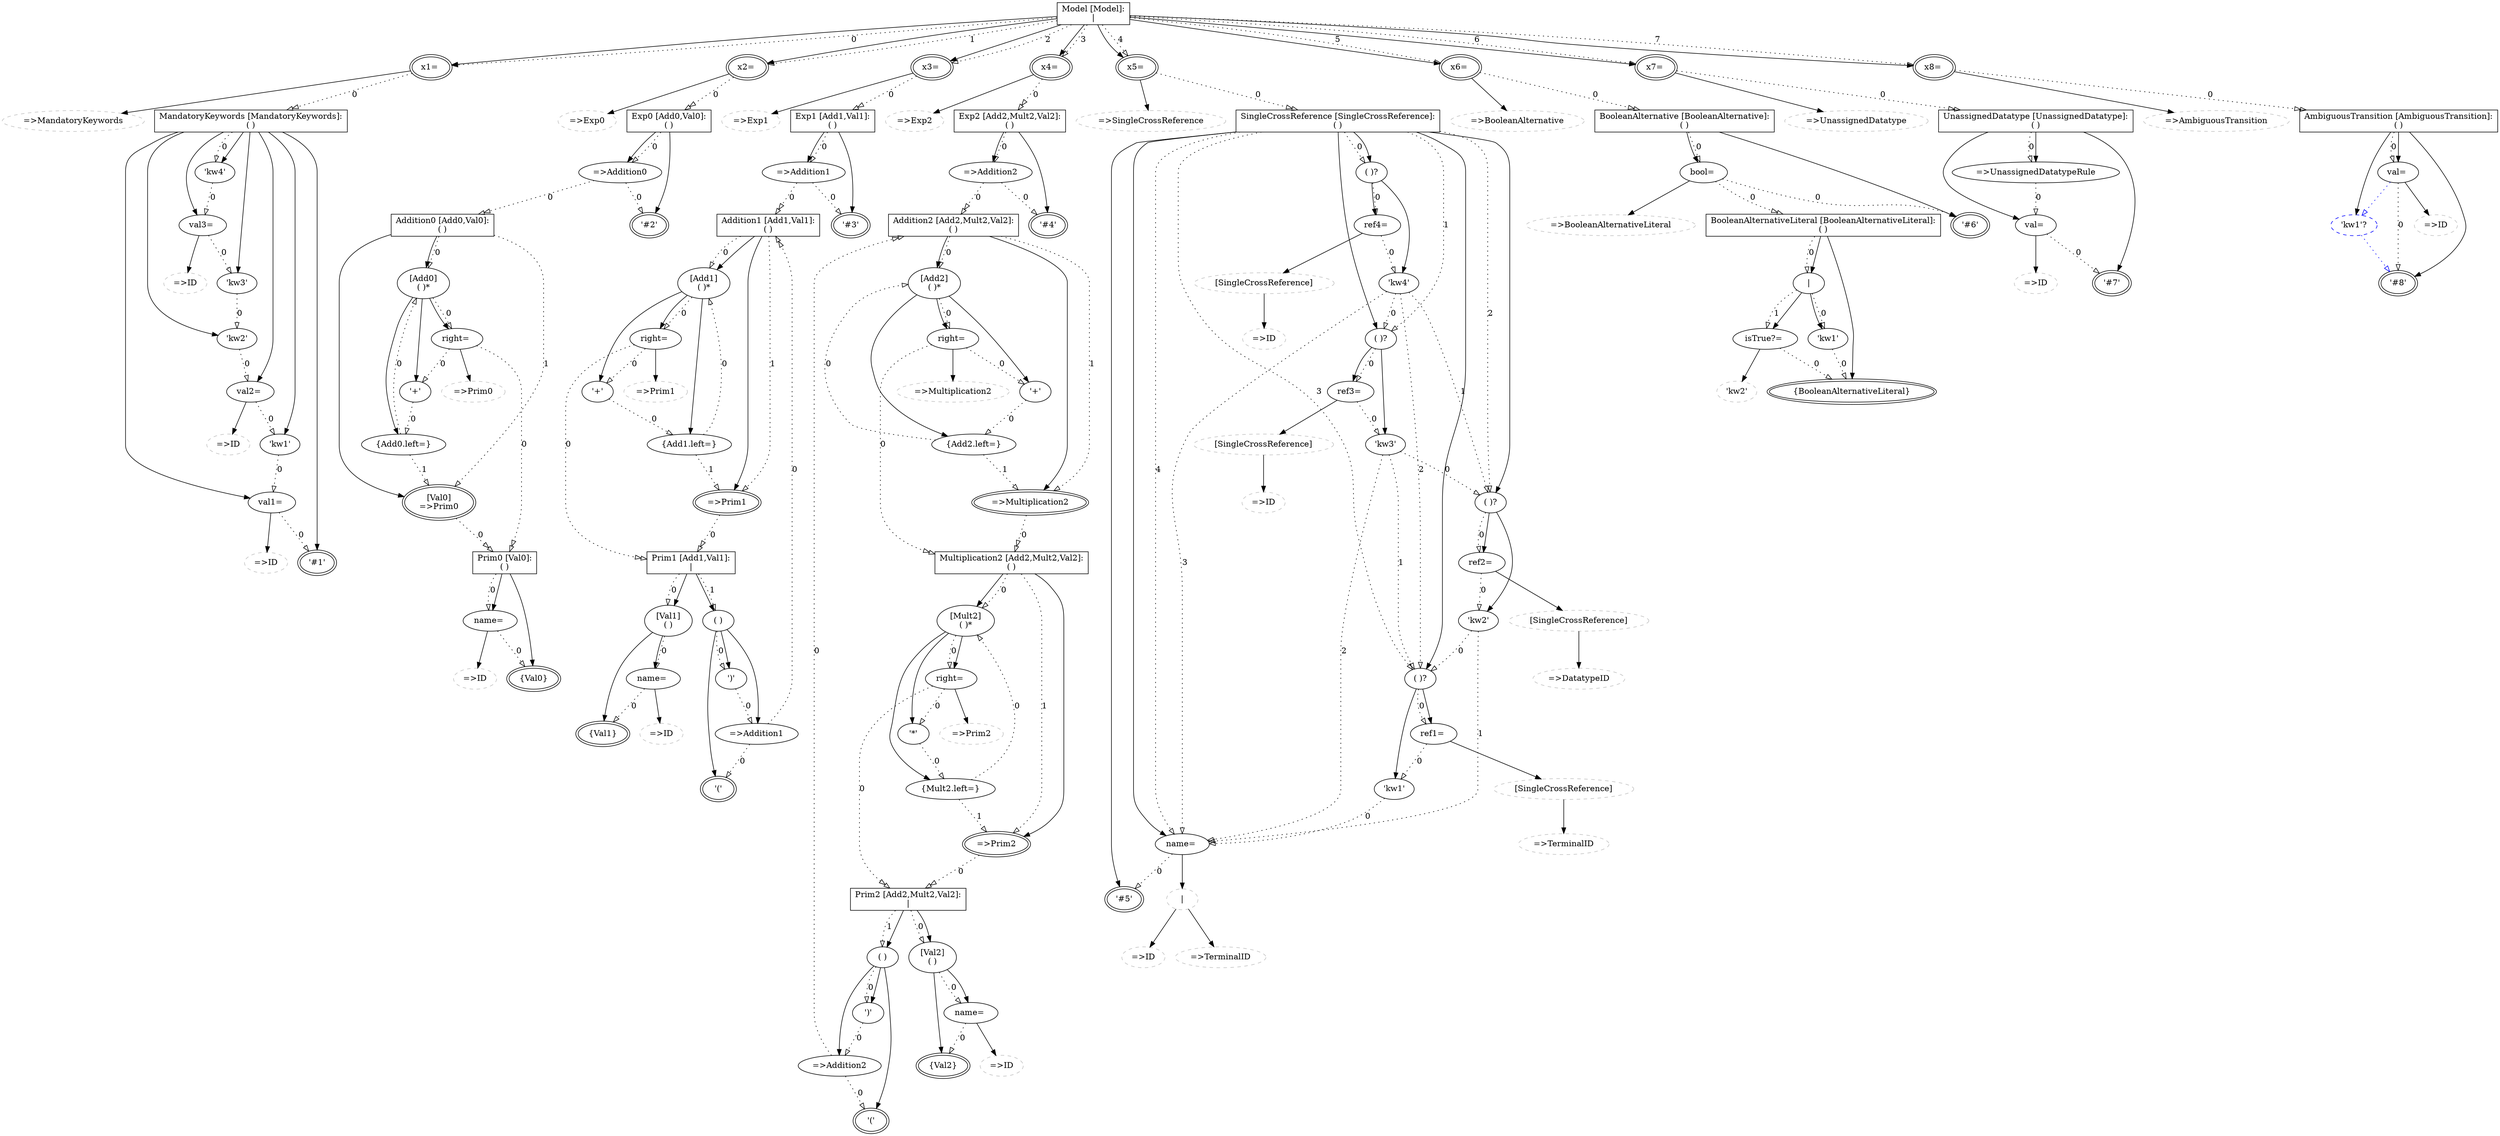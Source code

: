 ## This is a Graphviz .dot file (http://www.graphviz.org/)
## You can use the command 'dot -Tpdf this.dot > out.pdf' to render it.
digraph G {
alternatives3589220 [shape=record,label="Model \[Model\]:\n\|"];
assignment15170749 [label="x1= ",peripheries=2];
rulecall8827256 [color=grey,label="=\>MandatoryKeywords",style=dashed];
assignment11437251 [label="x2= ",peripheries=2];
rulecall2872672 [color=grey,label="=\>Exp0",style=dashed];
assignment9322206 [label="x3= ",peripheries=2];
rulecall8924287 [color=grey,label="=\>Exp1",style=dashed];
assignment12685124 [label="x4= ",peripheries=2];
rulecall6432674 [color=grey,label="=\>Exp2",style=dashed];
assignment10801757 [label="x5= ",peripheries=2];
rulecall1511490 [color=grey,label="=\>SingleCrossReference",style=dashed];
assignment15667963 [label="x6= ",peripheries=2];
rulecall15590452 [color=grey,label="=\>BooleanAlternative",style=dashed];
assignment13058728 [label="x7= ",peripheries=2];
rulecall12897400 [color=grey,label="=\>UnassignedDatatype",style=dashed];
assignment15293545 [label="x8= ",peripheries=2];
rulecall57019 [color=grey,label="=\>AmbiguousTransition",style=dashed];
group9930886 [shape=record,label="MandatoryKeywords \[MandatoryKeywords\]:\n( )"];
keyword8662220 [label="'#1'",peripheries=2];
assignment6801935 [label="val1= "];
rulecall15548839 [color=grey,label="=\>ID",style=dashed];
keyword10035597 [label="'kw1'"];
assignment185298 [label="val2= "];
rulecall7429444 [color=grey,label="=\>ID",style=dashed];
keyword6935600 [label="'kw2'"];
keyword15324277 [label="'kw3'"];
assignment10528900 [label="val3= "];
rulecall10637287 [color=grey,label="=\>ID",style=dashed];
keyword8082418 [label="'kw4'"];
group12868501 [shape=record,label="Exp0 \[Add0,Val0\]:\n( )"];
keyword5806658 [label="'#2'",peripheries=2];
rulecall12961024 [label="=\>Addition0"];
group16224087 [shape=record,label="Addition0 \[Add0,Val0\]:\n( )"];
rulecall573813 [label="\[Val0\]\n=\>Prim0",peripheries=2];
group14926670 [label="\[Add0\]\n( )*"];
action2416519 [label="{Add0.left=}"];
keyword2847977 [label="'+'"];
assignment13576596 [label="right= "];
rulecall200176 [color=grey,label="=\>Prim0",style=dashed];
group568888 [shape=record,label="Prim0 \[Val0\]:\n( )"];
action15081260 [label="{Val0}",peripheries=2];
assignment12440551 [label="name= "];
rulecall13958232 [color=grey,label="=\>ID",style=dashed];
group571659 [shape=record,label="Exp1 \[Add1,Val1\]:\n( )"];
keyword11315901 [label="'#3'",peripheries=2];
rulecall2189042 [label="=\>Addition1"];
group16607330 [shape=record,label="Addition1 \[Add1,Val1\]:\n( )"];
rulecall15577216 [label="=\>Prim1",peripheries=2];
group13635841 [label="\[Add1\]\n( )*"];
action5747181 [label="{Add1.left=}"];
keyword815536 [label="'+'"];
assignment6448579 [label="right= "];
rulecall10865094 [color=grey,label="=\>Prim1",style=dashed];
alternatives16511079 [shape=record,label="Prim1 \[Add1,Val1\]:\n\|"];
group6565372 [label="\[Val1\]\n( )"];
action469178 [label="{Val1}",peripheries=2];
assignment16474062 [label="name= "];
rulecall14599898 [color=grey,label="=\>ID",style=dashed];
group186412 [label="( )"];
keyword12469167 [label="'('",peripheries=2];
rulecall13712304 [label="=\>Addition1"];
keyword5097021 [label="')'"];
group1182584 [shape=record,label="Exp2 \[Add2,Mult2,Val2\]:\n( )"];
keyword11479734 [label="'#4'",peripheries=2];
rulecall1584275 [label="=\>Addition2"];
group1908053 [shape=record,label="Addition2 \[Add2,Mult2,Val2\]:\n( )"];
rulecall1479568 [label="=\>Multiplication2",peripheries=2];
group7402766 [label="\[Add2\]\n( )*"];
action15205102 [label="{Add2.left=}"];
keyword15239852 [label="'+'"];
assignment1598603 [label="right= "];
rulecall6026391 [color=grey,label="=\>Multiplication2",style=dashed];
group15215328 [shape=record,label="Multiplication2 \[Add2,Mult2,Val2\]:\n( )"];
rulecall3280506 [label="=\>Prim2",peripheries=2];
group5693906 [label="\[Mult2\]\n( )*"];
action5739168 [label="{Mult2.left=}"];
keyword247576 [label="'*'"];
assignment5990634 [label="right= "];
rulecall11363186 [color=grey,label="=\>Prim2",style=dashed];
alternatives268669 [shape=record,label="Prim2 \[Add2,Mult2,Val2\]:\n\|"];
group2456134 [label="\[Val2\]\n( )"];
action8295554 [label="{Val2}",peripheries=2];
assignment72123 [label="name= "];
rulecall5548085 [color=grey,label="=\>ID",style=dashed];
group4721555 [label="( )"];
keyword15737133 [label="'('",peripheries=2];
rulecall15685830 [label="=\>Addition2"];
keyword1194981 [label="')'"];
group11302741 [shape=record,label="SingleCrossReference \[SingleCrossReference\]:\n( )"];
keyword13544411 [label="'#5'",peripheries=2];
assignment8617586 [label="name= "];
alternatives7654478 [color=grey,label="\|",style=dashed];
rulecall2915033 [color=grey,label="=\>TerminalID",style=dashed];
rulecall3497337 [color=grey,label="=\>ID",style=dashed];
group1127790 [label="( )?"];
keyword13291381 [label="'kw1'"];
assignment14840113 [label="ref1= "];
crossreference16399877 [color=grey,label="\[SingleCrossReference\]",style=dashed];
rulecall9160590 [color=grey,label="=\>TerminalID",style=dashed];
group1586133 [label="( )?"];
keyword15924112 [label="'kw2'"];
assignment7702401 [label="ref2= "];
crossreference6414532 [color=grey,label="\[SingleCrossReference\]",style=dashed];
rulecall14311508 [color=grey,label="=\>DatatypeID",style=dashed];
group3723992 [label="( )?"];
keyword10129710 [label="'kw3'"];
assignment1265384 [label="ref3= "];
crossreference11634751 [color=grey,label="\[SingleCrossReference\]",style=dashed];
rulecall2166653 [color=grey,label="=\>ID",style=dashed];
group5116903 [label="( )?"];
keyword16561356 [label="'kw4'"];
assignment10582134 [label="ref4= "];
crossreference12708799 [color=grey,label="\[SingleCrossReference\]",style=dashed];
rulecall8384045 [color=grey,label="=\>ID",style=dashed];
group4352173 [shape=record,label="BooleanAlternative \[BooleanAlternative\]:\n( )"];
keyword15101281 [label="'#6'",peripheries=2];
assignment9589607 [label="bool= "];
rulecall2177902 [color=grey,label="=\>BooleanAlternativeLiteral",style=dashed];
group1522387 [shape=record,label="BooleanAlternativeLiteral \[BooleanAlternativeLiteral\]:\n( )"];
action1515081 [label="{BooleanAlternativeLiteral}",peripheries=2];
alternatives12943362 [label="\|"];
keyword5711639 [label="'kw1'"];
assignment11935873 [label="isTrue?= "];
keyword13069365 [color=grey,label="'kw2'",style=dashed];
group9508936 [shape=record,label="UnassignedDatatype \[UnassignedDatatype\]:\n( )"];
keyword13715005 [label="'#7'",peripheries=2];
assignment13373796 [label="val= "];
rulecall4975776 [color=grey,label="=\>ID",style=dashed];
rulecall10232837 [label="=\>UnassignedDatatypeRule"];
group16213827 [shape=record,label="AmbiguousTransition \[AmbiguousTransition\]:\n( )"];
keyword10264263 [label="'#8'",peripheries=2];
keyword8134459 [color=blue,label="'kw1'?",style=dashed];
assignment14170823 [label="val= "];
rulecall2027525 [color=grey,label="=\>ID",style=dashed];
assignment15170749->rulecall8827256 [];
assignment15170749->group9930886 [label=0,style=dotted,arrowhead=onormalonormal];
alternatives3589220->assignment15170749 [];
assignment11437251->rulecall2872672 [];
assignment11437251->group12868501 [label=0,style=dotted,arrowhead=onormalonormal];
alternatives3589220->assignment11437251 [];
assignment9322206->rulecall8924287 [];
assignment9322206->group571659 [label=0,style=dotted,arrowhead=onormalonormal];
alternatives3589220->assignment9322206 [];
assignment12685124->rulecall6432674 [];
assignment12685124->group1182584 [label=0,style=dotted,arrowhead=onormalonormal];
alternatives3589220->assignment12685124 [];
assignment10801757->rulecall1511490 [];
assignment10801757->group11302741 [label=0,style=dotted,arrowhead=onormalonormal];
alternatives3589220->assignment10801757 [];
assignment15667963->rulecall15590452 [];
assignment15667963->group4352173 [label=0,style=dotted,arrowhead=onormalonormal];
alternatives3589220->assignment15667963 [];
assignment13058728->rulecall12897400 [];
assignment13058728->group9508936 [label=0,style=dotted,arrowhead=onormalonormal];
alternatives3589220->assignment13058728 [];
assignment15293545->rulecall57019 [];
assignment15293545->group16213827 [label=0,style=dotted,arrowhead=onormalonormal];
alternatives3589220->assignment15293545 [];
alternatives3589220->assignment15170749 [label=0,style=dotted,arrowhead=onormal];
alternatives3589220->assignment11437251 [label=1,style=dotted,arrowhead=onormal];
alternatives3589220->assignment9322206 [label=2,style=dotted,arrowhead=onormal];
alternatives3589220->assignment12685124 [label=3,style=dotted,arrowhead=onormal];
alternatives3589220->assignment10801757 [label=4,style=dotted,arrowhead=onormal];
alternatives3589220->assignment15667963 [label=5,style=dotted,arrowhead=onormal];
alternatives3589220->assignment13058728 [label=6,style=dotted,arrowhead=onormal];
alternatives3589220->assignment15293545 [label=7,style=dotted,arrowhead=onormal];
group9930886->keyword8662220 [];
assignment6801935->rulecall15548839 [];
assignment6801935->keyword8662220 [label=0,style=dotted,arrowhead=onormal];
group9930886->assignment6801935 [];
keyword10035597->assignment6801935 [label=0,style=dotted,arrowhead=onormal];
group9930886->keyword10035597 [];
assignment185298->rulecall7429444 [];
assignment185298->keyword10035597 [label=0,style=dotted,arrowhead=onormal];
group9930886->assignment185298 [];
keyword6935600->assignment185298 [label=0,style=dotted,arrowhead=onormal];
group9930886->keyword6935600 [];
keyword15324277->keyword6935600 [label=0,style=dotted,arrowhead=onormal];
group9930886->keyword15324277 [];
assignment10528900->rulecall10637287 [];
assignment10528900->keyword15324277 [label=0,style=dotted,arrowhead=onormal];
group9930886->assignment10528900 [];
keyword8082418->assignment10528900 [label=0,style=dotted,arrowhead=onormal];
group9930886->keyword8082418 [];
group9930886->keyword8082418 [label=0,style=dotted,arrowhead=onormal];
group12868501->keyword5806658 [];
rulecall12961024->group16224087 [label=0,style=dotted,arrowhead=onormalonormal];
rulecall12961024->keyword5806658 [arrowtail=odot,label=0,style=dotted,arrowhead=onormal];
group12868501->rulecall12961024 [];
group12868501->rulecall12961024 [label=0,style=dotted,arrowhead=onormal];
rulecall573813->group568888 [label=0,style=dotted,arrowhead=onormalonormal];
group16224087->rulecall573813 [];
action2416519->group14926670 [label=0,style=dotted,arrowhead=onormal];
action2416519->rulecall573813 [label=1,style=dotted,arrowhead=onormal];
group14926670->action2416519 [];
keyword2847977->action2416519 [label=0,style=dotted,arrowhead=onormal];
group14926670->keyword2847977 [];
assignment13576596->rulecall200176 [];
assignment13576596->group568888 [label=0,style=dotted,arrowhead=onormalonormal];
assignment13576596->keyword2847977 [arrowtail=odot,label=0,style=dotted,arrowhead=onormal];
group14926670->assignment13576596 [];
group14926670->assignment13576596 [label=0,style=dotted,arrowhead=onormal];
group16224087->group14926670 [];
group16224087->group14926670 [label=0,style=dotted,arrowhead=onormal];
group16224087->rulecall573813 [label=1,style=dotted,arrowhead=onormal];
group568888->action15081260 [];
assignment12440551->rulecall13958232 [];
assignment12440551->action15081260 [label=0,style=dotted,arrowhead=onormal];
group568888->assignment12440551 [];
group568888->assignment12440551 [label=0,style=dotted,arrowhead=onormal];
group571659->keyword11315901 [];
rulecall2189042->group16607330 [label=0,style=dotted,arrowhead=onormalonormal];
rulecall2189042->keyword11315901 [arrowtail=odot,label=0,style=dotted,arrowhead=onormal];
group571659->rulecall2189042 [];
group571659->rulecall2189042 [label=0,style=dotted,arrowhead=onormal];
rulecall15577216->alternatives16511079 [label=0,style=dotted,arrowhead=onormalonormal];
group16607330->rulecall15577216 [];
action5747181->group13635841 [label=0,style=dotted,arrowhead=onormal];
action5747181->rulecall15577216 [label=1,style=dotted,arrowhead=onormal];
group13635841->action5747181 [];
keyword815536->action5747181 [label=0,style=dotted,arrowhead=onormal];
group13635841->keyword815536 [];
assignment6448579->rulecall10865094 [];
assignment6448579->alternatives16511079 [label=0,style=dotted,arrowhead=onormalonormal];
assignment6448579->keyword815536 [arrowtail=odot,label=0,style=dotted,arrowhead=onormal];
group13635841->assignment6448579 [];
group13635841->assignment6448579 [label=0,style=dotted,arrowhead=onormal];
group16607330->group13635841 [];
group16607330->group13635841 [label=0,style=dotted,arrowhead=onormal];
group16607330->rulecall15577216 [label=1,style=dotted,arrowhead=onormal];
group6565372->action469178 [];
assignment16474062->rulecall14599898 [];
assignment16474062->action469178 [label=0,style=dotted,arrowhead=onormal];
group6565372->assignment16474062 [];
group6565372->assignment16474062 [label=0,style=dotted,arrowhead=onormal];
alternatives16511079->group6565372 [];
group186412->keyword12469167 [];
rulecall13712304->group16607330 [label=0,style=dotted,arrowhead=onormalonormal];
rulecall13712304->keyword12469167 [arrowtail=odot,label=0,style=dotted,arrowhead=onormal];
group186412->rulecall13712304 [];
keyword5097021->rulecall13712304 [label=0,style=dotted,arrowhead=onormal];
group186412->keyword5097021 [];
group186412->keyword5097021 [label=0,style=dotted,arrowhead=onormal];
alternatives16511079->group186412 [];
alternatives16511079->group6565372 [label=0,style=dotted,arrowhead=onormal];
alternatives16511079->group186412 [label=1,style=dotted,arrowhead=onormal];
group1182584->keyword11479734 [];
rulecall1584275->group1908053 [label=0,style=dotted,arrowhead=onormalonormal];
rulecall1584275->keyword11479734 [arrowtail=odot,label=0,style=dotted,arrowhead=onormal];
group1182584->rulecall1584275 [];
group1182584->rulecall1584275 [label=0,style=dotted,arrowhead=onormal];
rulecall1479568->group15215328 [label=0,style=dotted,arrowhead=onormalonormal];
group1908053->rulecall1479568 [];
action15205102->group7402766 [label=0,style=dotted,arrowhead=onormal];
action15205102->rulecall1479568 [label=1,style=dotted,arrowhead=onormal];
group7402766->action15205102 [];
keyword15239852->action15205102 [label=0,style=dotted,arrowhead=onormal];
group7402766->keyword15239852 [];
assignment1598603->rulecall6026391 [];
assignment1598603->group15215328 [label=0,style=dotted,arrowhead=onormalonormal];
assignment1598603->keyword15239852 [arrowtail=odot,label=0,style=dotted,arrowhead=onormal];
group7402766->assignment1598603 [];
group7402766->assignment1598603 [label=0,style=dotted,arrowhead=onormal];
group1908053->group7402766 [];
group1908053->group7402766 [label=0,style=dotted,arrowhead=onormal];
group1908053->rulecall1479568 [label=1,style=dotted,arrowhead=onormal];
rulecall3280506->alternatives268669 [label=0,style=dotted,arrowhead=onormalonormal];
group15215328->rulecall3280506 [];
action5739168->group5693906 [label=0,style=dotted,arrowhead=onormal];
action5739168->rulecall3280506 [label=1,style=dotted,arrowhead=onormal];
group5693906->action5739168 [];
keyword247576->action5739168 [label=0,style=dotted,arrowhead=onormal];
group5693906->keyword247576 [];
assignment5990634->rulecall11363186 [];
assignment5990634->alternatives268669 [label=0,style=dotted,arrowhead=onormalonormal];
assignment5990634->keyword247576 [arrowtail=odot,label=0,style=dotted,arrowhead=onormal];
group5693906->assignment5990634 [];
group5693906->assignment5990634 [label=0,style=dotted,arrowhead=onormal];
group15215328->group5693906 [];
group15215328->group5693906 [label=0,style=dotted,arrowhead=onormal];
group15215328->rulecall3280506 [label=1,style=dotted,arrowhead=onormal];
group2456134->action8295554 [];
assignment72123->rulecall5548085 [];
assignment72123->action8295554 [label=0,style=dotted,arrowhead=onormal];
group2456134->assignment72123 [];
group2456134->assignment72123 [label=0,style=dotted,arrowhead=onormal];
alternatives268669->group2456134 [];
group4721555->keyword15737133 [];
rulecall15685830->group1908053 [label=0,style=dotted,arrowhead=onormalonormal];
rulecall15685830->keyword15737133 [arrowtail=odot,label=0,style=dotted,arrowhead=onormal];
group4721555->rulecall15685830 [];
keyword1194981->rulecall15685830 [label=0,style=dotted,arrowhead=onormal];
group4721555->keyword1194981 [];
group4721555->keyword1194981 [label=0,style=dotted,arrowhead=onormal];
alternatives268669->group4721555 [];
alternatives268669->group2456134 [label=0,style=dotted,arrowhead=onormal];
alternatives268669->group4721555 [label=1,style=dotted,arrowhead=onormal];
group11302741->keyword13544411 [];
alternatives7654478->rulecall2915033 [];
alternatives7654478->rulecall3497337 [];
assignment8617586->alternatives7654478 [];
assignment8617586->keyword13544411 [label=0,style=dotted,arrowhead=onormal];
group11302741->assignment8617586 [];
keyword13291381->assignment8617586 [label=0,style=dotted,arrowhead=onormal];
group1127790->keyword13291381 [];
crossreference16399877->rulecall9160590 [];
assignment14840113->crossreference16399877 [];
assignment14840113->keyword13291381 [label=0,style=dotted,arrowhead=onormal];
group1127790->assignment14840113 [];
group1127790->assignment14840113 [label=0,style=dotted,arrowhead=onormal];
group11302741->group1127790 [];
keyword15924112->group1127790 [label=0,style=dotted,arrowhead=onormal];
keyword15924112->assignment8617586 [label=1,style=dotted,arrowhead=onormal];
group1586133->keyword15924112 [];
crossreference6414532->rulecall14311508 [];
assignment7702401->crossreference6414532 [];
assignment7702401->keyword15924112 [label=0,style=dotted,arrowhead=onormal];
group1586133->assignment7702401 [];
group1586133->assignment7702401 [label=0,style=dotted,arrowhead=onormal];
group11302741->group1586133 [];
keyword10129710->group1586133 [label=0,style=dotted,arrowhead=onormal];
keyword10129710->group1127790 [label=1,style=dotted,arrowhead=onormal];
keyword10129710->assignment8617586 [label=2,style=dotted,arrowhead=onormal];
group3723992->keyword10129710 [];
crossreference11634751->rulecall2166653 [];
assignment1265384->crossreference11634751 [];
assignment1265384->keyword10129710 [label=0,style=dotted,arrowhead=onormal];
group3723992->assignment1265384 [];
group3723992->assignment1265384 [label=0,style=dotted,arrowhead=onormal];
group11302741->group3723992 [];
keyword16561356->group3723992 [label=0,style=dotted,arrowhead=onormal];
keyword16561356->group1586133 [label=1,style=dotted,arrowhead=onormal];
keyword16561356->group1127790 [label=2,style=dotted,arrowhead=onormal];
keyword16561356->assignment8617586 [label=3,style=dotted,arrowhead=onormal];
group5116903->keyword16561356 [];
crossreference12708799->rulecall8384045 [];
assignment10582134->crossreference12708799 [];
assignment10582134->keyword16561356 [label=0,style=dotted,arrowhead=onormal];
group5116903->assignment10582134 [];
group5116903->assignment10582134 [label=0,style=dotted,arrowhead=onormal];
group11302741->group5116903 [];
group11302741->group5116903 [label=0,style=dotted,arrowhead=onormal];
group11302741->group3723992 [label=1,style=dotted,arrowhead=onormal];
group11302741->group1586133 [label=2,style=dotted,arrowhead=onormal];
group11302741->group1127790 [label=3,style=dotted,arrowhead=onormal];
group11302741->assignment8617586 [label=4,style=dotted,arrowhead=onormal];
group4352173->keyword15101281 [];
assignment9589607->rulecall2177902 [];
assignment9589607->group1522387 [label=0,style=dotted,arrowhead=onormalonormal];
assignment9589607->keyword15101281 [arrowtail=odot,label=0,style=dotted,arrowhead=onormal];
group4352173->assignment9589607 [];
group4352173->assignment9589607 [label=0,style=dotted,arrowhead=onormal];
group1522387->action1515081 [];
keyword5711639->action1515081 [label=0,style=dotted,arrowhead=onormal];
alternatives12943362->keyword5711639 [];
assignment11935873->keyword13069365 [];
assignment11935873->action1515081 [label=0,style=dotted,arrowhead=onormal];
alternatives12943362->assignment11935873 [];
alternatives12943362->keyword5711639 [label=0,style=dotted,arrowhead=onormal];
alternatives12943362->assignment11935873 [label=1,style=dotted,arrowhead=onormal];
group1522387->alternatives12943362 [];
group1522387->alternatives12943362 [label=0,style=dotted,arrowhead=onormal];
group9508936->keyword13715005 [];
assignment13373796->rulecall4975776 [];
assignment13373796->keyword13715005 [label=0,style=dotted,arrowhead=onormal];
group9508936->assignment13373796 [];
rulecall10232837->assignment13373796 [label=0,style=dotted,arrowhead=onormal];
group9508936->rulecall10232837 [];
group9508936->rulecall10232837 [label=0,style=dotted,arrowhead=onormal];
group16213827->keyword10264263 [];
keyword8134459->keyword10264263 [color=blue,style=dotted,arrowhead=onormal];
group16213827->keyword8134459 [];
assignment14170823->rulecall2027525 [];
assignment14170823->keyword8134459 [color=blue,style=dotted,arrowhead=onormal];
assignment14170823->keyword10264263 [label=0,style=dotted,arrowhead=onormal];
group16213827->assignment14170823 [];
group16213827->assignment14170823 [label=0,style=dotted,arrowhead=onormal];
}

